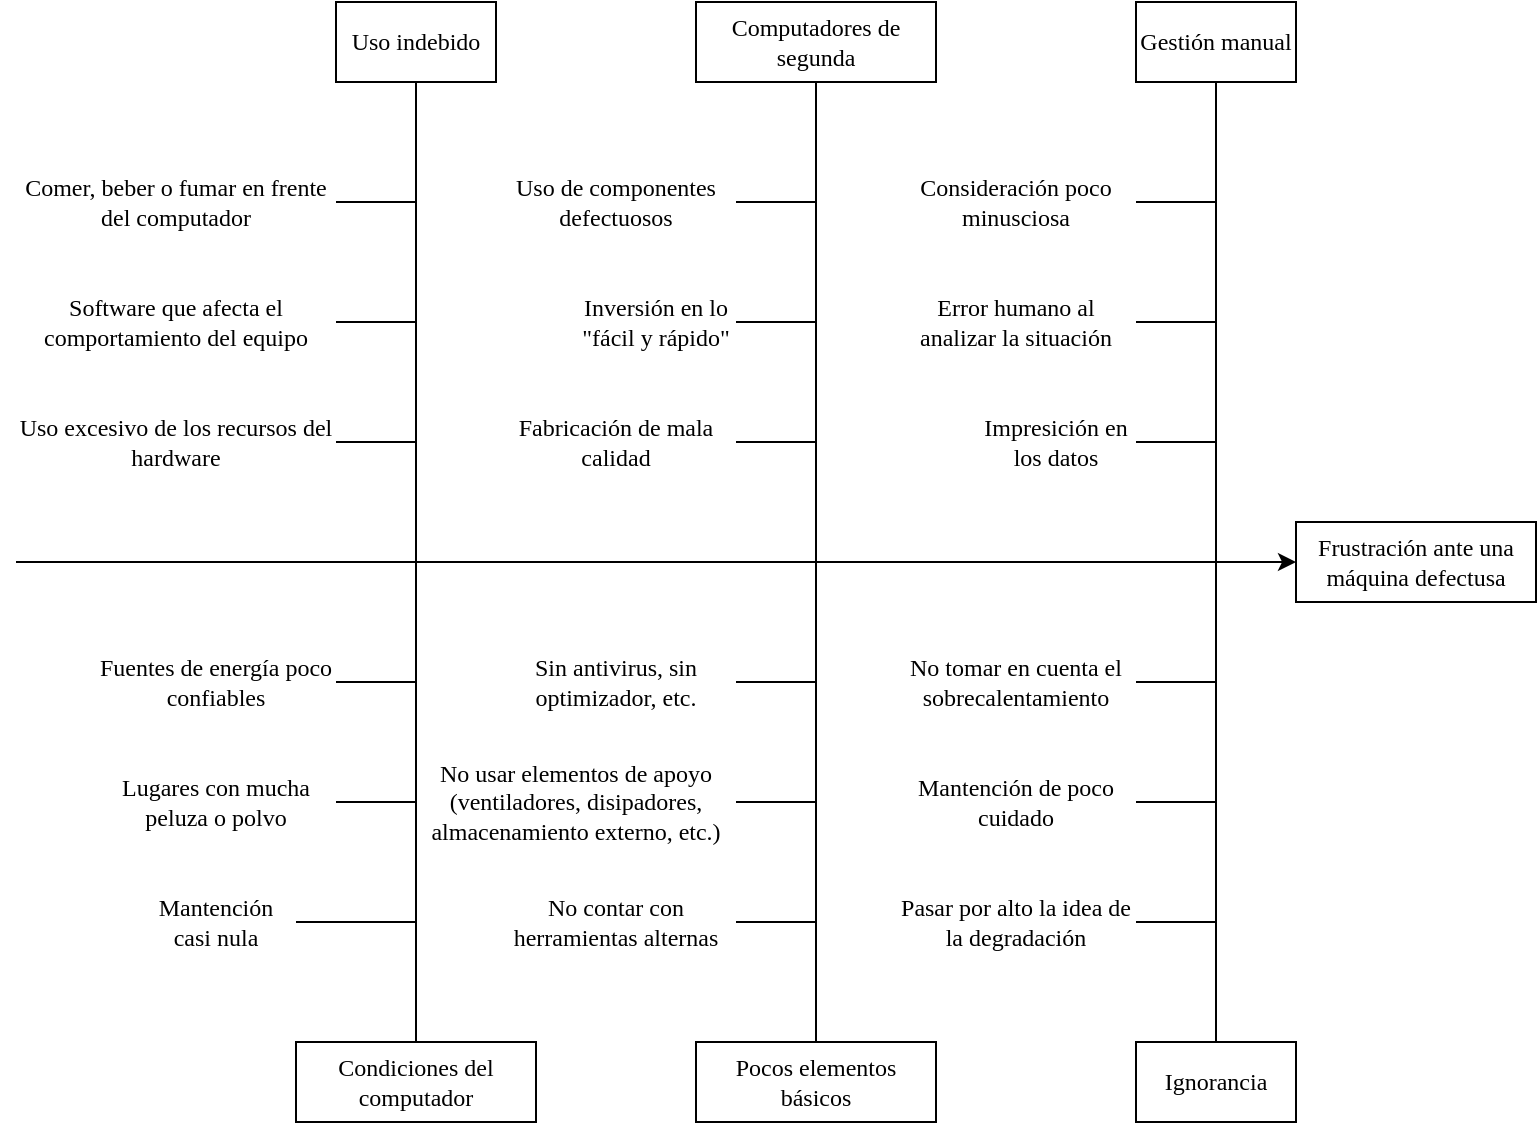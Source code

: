 <mxfile version="23.1.5" type="device">
  <diagram name="Page-1" id="SiosQKgUpEzHXa2eh-Qk">
    <mxGraphModel dx="678" dy="356" grid="1" gridSize="10" guides="1" tooltips="1" connect="1" arrows="1" fold="1" page="1" pageScale="1" pageWidth="850" pageHeight="1100" math="0" shadow="0">
      <root>
        <mxCell id="0" />
        <mxCell id="1" parent="0" />
        <mxCell id="jTX3VLBCCqiY3OVq2_1l-1" value="" style="endArrow=classic;html=1;rounded=0;entryX=0;entryY=0.5;entryDx=0;entryDy=0;fontFamily=Times New Roman;" edge="1" parent="1" target="jTX3VLBCCqiY3OVq2_1l-5">
          <mxGeometry width="50" height="50" relative="1" as="geometry">
            <mxPoint x="40" y="560" as="sourcePoint" />
            <mxPoint x="690" y="560" as="targetPoint" />
          </mxGeometry>
        </mxCell>
        <mxCell id="jTX3VLBCCqiY3OVq2_1l-5" value="&lt;font&gt;Frustración ante una máquina defectusa&lt;/font&gt;" style="rounded=0;whiteSpace=wrap;html=1;fontFamily=Times New Roman;" vertex="1" parent="1">
          <mxGeometry x="680" y="540" width="120" height="40" as="geometry" />
        </mxCell>
        <mxCell id="jTX3VLBCCqiY3OVq2_1l-6" value="&lt;div&gt;Uso indebido&lt;br&gt;&lt;/div&gt;" style="rounded=0;whiteSpace=wrap;html=1;fontFamily=Times New Roman;" vertex="1" parent="1">
          <mxGeometry x="200" y="280" width="80" height="40" as="geometry" />
        </mxCell>
        <mxCell id="jTX3VLBCCqiY3OVq2_1l-7" value="Computadores de segunda" style="rounded=0;whiteSpace=wrap;html=1;fontFamily=Times New Roman;" vertex="1" parent="1">
          <mxGeometry x="380" y="280" width="120" height="40" as="geometry" />
        </mxCell>
        <mxCell id="jTX3VLBCCqiY3OVq2_1l-8" value="Gestión manual" style="rounded=0;whiteSpace=wrap;html=1;fontFamily=Times New Roman;" vertex="1" parent="1">
          <mxGeometry x="600" y="280" width="80" height="40" as="geometry" />
        </mxCell>
        <mxCell id="jTX3VLBCCqiY3OVq2_1l-9" value="Condiciones del computador" style="rounded=0;whiteSpace=wrap;html=1;fontFamily=Times New Roman;" vertex="1" parent="1">
          <mxGeometry x="180" y="800" width="120" height="40" as="geometry" />
        </mxCell>
        <mxCell id="jTX3VLBCCqiY3OVq2_1l-10" value="Pocos elementos básicos" style="rounded=0;whiteSpace=wrap;html=1;fontFamily=Times New Roman;" vertex="1" parent="1">
          <mxGeometry x="380" y="800" width="120" height="40" as="geometry" />
        </mxCell>
        <mxCell id="jTX3VLBCCqiY3OVq2_1l-12" value="" style="endArrow=none;html=1;rounded=0;entryX=0.5;entryY=1;entryDx=0;entryDy=0;fontFamily=Times New Roman;" edge="1" parent="1" target="jTX3VLBCCqiY3OVq2_1l-6">
          <mxGeometry width="50" height="50" relative="1" as="geometry">
            <mxPoint x="240" y="560" as="sourcePoint" />
            <mxPoint x="330" y="490" as="targetPoint" />
          </mxGeometry>
        </mxCell>
        <mxCell id="jTX3VLBCCqiY3OVq2_1l-14" value="" style="endArrow=none;html=1;rounded=0;exitX=0.5;exitY=0;exitDx=0;exitDy=0;fontFamily=Times New Roman;" edge="1" parent="1" source="jTX3VLBCCqiY3OVq2_1l-10">
          <mxGeometry width="50" height="50" relative="1" as="geometry">
            <mxPoint x="360" y="800" as="sourcePoint" />
            <mxPoint x="440" y="560" as="targetPoint" />
          </mxGeometry>
        </mxCell>
        <mxCell id="jTX3VLBCCqiY3OVq2_1l-15" value="" style="endArrow=none;html=1;rounded=0;entryX=0.5;entryY=1;entryDx=0;entryDy=0;fontFamily=Times New Roman;" edge="1" parent="1" target="jTX3VLBCCqiY3OVq2_1l-7">
          <mxGeometry width="50" height="50" relative="1" as="geometry">
            <mxPoint x="440" y="560" as="sourcePoint" />
            <mxPoint x="480" y="430" as="targetPoint" />
          </mxGeometry>
        </mxCell>
        <mxCell id="jTX3VLBCCqiY3OVq2_1l-16" value="" style="endArrow=none;html=1;rounded=0;fontFamily=Times New Roman;" edge="1" parent="1" target="jTX3VLBCCqiY3OVq2_1l-8">
          <mxGeometry width="50" height="50" relative="1" as="geometry">
            <mxPoint x="640" y="560" as="sourcePoint" />
            <mxPoint x="640" y="480" as="targetPoint" />
          </mxGeometry>
        </mxCell>
        <mxCell id="jTX3VLBCCqiY3OVq2_1l-19" value="Ignorancia" style="rounded=0;whiteSpace=wrap;html=1;fontFamily=Times New Roman;" vertex="1" parent="1">
          <mxGeometry x="600" y="800" width="80" height="40" as="geometry" />
        </mxCell>
        <mxCell id="jTX3VLBCCqiY3OVq2_1l-20" value="" style="endArrow=none;html=1;rounded=0;exitX=0.5;exitY=0;exitDx=0;exitDy=0;fontFamily=Times New Roman;" edge="1" parent="1" source="jTX3VLBCCqiY3OVq2_1l-19">
          <mxGeometry width="50" height="50" relative="1" as="geometry">
            <mxPoint x="590" y="610" as="sourcePoint" />
            <mxPoint x="640" y="560" as="targetPoint" />
          </mxGeometry>
        </mxCell>
        <mxCell id="jTX3VLBCCqiY3OVq2_1l-23" value="Impresición en los datos" style="text;html=1;align=center;verticalAlign=middle;whiteSpace=wrap;rounded=0;fontFamily=Times New Roman;" vertex="1" parent="1">
          <mxGeometry x="520" y="480" width="80" height="40" as="geometry" />
        </mxCell>
        <mxCell id="jTX3VLBCCqiY3OVq2_1l-24" value="Error humano al analizar la situación" style="text;html=1;align=center;verticalAlign=middle;whiteSpace=wrap;rounded=0;fontFamily=Times New Roman;" vertex="1" parent="1">
          <mxGeometry x="480" y="420" width="120" height="40" as="geometry" />
        </mxCell>
        <mxCell id="jTX3VLBCCqiY3OVq2_1l-27" value="Fuentes de energía poco confiables" style="text;html=1;align=center;verticalAlign=middle;whiteSpace=wrap;rounded=0;fontFamily=Times New Roman;" vertex="1" parent="1">
          <mxGeometry x="80" y="600" width="120" height="40" as="geometry" />
        </mxCell>
        <mxCell id="jTX3VLBCCqiY3OVq2_1l-29" value="Lugares con mucha peluza o polvo" style="text;html=1;align=center;verticalAlign=middle;whiteSpace=wrap;rounded=0;fontFamily=Times New Roman;" vertex="1" parent="1">
          <mxGeometry x="80" y="660" width="120" height="40" as="geometry" />
        </mxCell>
        <mxCell id="jTX3VLBCCqiY3OVq2_1l-35" value="" style="endArrow=none;html=1;rounded=0;exitX=0.5;exitY=0;exitDx=0;exitDy=0;fontFamily=Times New Roman;" edge="1" parent="1" source="jTX3VLBCCqiY3OVq2_1l-9">
          <mxGeometry width="50" height="50" relative="1" as="geometry">
            <mxPoint x="160" y="800" as="sourcePoint" />
            <mxPoint x="240" y="560" as="targetPoint" />
          </mxGeometry>
        </mxCell>
        <mxCell id="jTX3VLBCCqiY3OVq2_1l-36" value="" style="endArrow=none;html=1;rounded=0;exitX=1;exitY=0.5;exitDx=0;exitDy=0;fontFamily=Times New Roman;" edge="1" parent="1" source="jTX3VLBCCqiY3OVq2_1l-29">
          <mxGeometry width="50" height="50" relative="1" as="geometry">
            <mxPoint x="50" y="740" as="sourcePoint" />
            <mxPoint x="240" y="680" as="targetPoint" />
          </mxGeometry>
        </mxCell>
        <mxCell id="jTX3VLBCCqiY3OVq2_1l-37" value="" style="endArrow=none;html=1;rounded=0;exitX=1;exitY=0.5;exitDx=0;exitDy=0;fontFamily=Times New Roman;" edge="1" parent="1" source="jTX3VLBCCqiY3OVq2_1l-27">
          <mxGeometry width="50" height="50" relative="1" as="geometry">
            <mxPoint x="160" y="590" as="sourcePoint" />
            <mxPoint x="240" y="620" as="targetPoint" />
          </mxGeometry>
        </mxCell>
        <mxCell id="jTX3VLBCCqiY3OVq2_1l-38" value="Mantención casi nula" style="text;html=1;align=center;verticalAlign=middle;whiteSpace=wrap;rounded=0;fontFamily=Times New Roman;" vertex="1" parent="1">
          <mxGeometry x="100" y="720" width="80" height="40" as="geometry" />
        </mxCell>
        <mxCell id="jTX3VLBCCqiY3OVq2_1l-39" value="" style="endArrow=none;html=1;rounded=0;exitX=1;exitY=0.5;exitDx=0;exitDy=0;fontFamily=Times New Roman;" edge="1" parent="1" source="jTX3VLBCCqiY3OVq2_1l-38">
          <mxGeometry width="50" height="50" relative="1" as="geometry">
            <mxPoint x="190" y="780" as="sourcePoint" />
            <mxPoint x="240" y="740" as="targetPoint" />
          </mxGeometry>
        </mxCell>
        <mxCell id="jTX3VLBCCqiY3OVq2_1l-40" value="Uso excesivo de los recursos del hardware" style="text;html=1;align=center;verticalAlign=middle;whiteSpace=wrap;rounded=0;fontFamily=Times New Roman;" vertex="1" parent="1">
          <mxGeometry x="40" y="480" width="160" height="40" as="geometry" />
        </mxCell>
        <mxCell id="jTX3VLBCCqiY3OVq2_1l-41" value="" style="endArrow=none;html=1;rounded=0;fontFamily=Times New Roman;" edge="1" parent="1" source="jTX3VLBCCqiY3OVq2_1l-40">
          <mxGeometry width="50" height="50" relative="1" as="geometry">
            <mxPoint x="350" y="480" as="sourcePoint" />
            <mxPoint x="240" y="500" as="targetPoint" />
          </mxGeometry>
        </mxCell>
        <mxCell id="jTX3VLBCCqiY3OVq2_1l-42" value="Software que afecta el comportamiento del equipo" style="text;html=1;align=center;verticalAlign=middle;whiteSpace=wrap;rounded=0;fontFamily=Times New Roman;" vertex="1" parent="1">
          <mxGeometry x="40" y="420" width="160" height="40" as="geometry" />
        </mxCell>
        <mxCell id="jTX3VLBCCqiY3OVq2_1l-43" value="" style="endArrow=none;html=1;rounded=0;fontFamily=Times New Roman;" edge="1" parent="1" source="jTX3VLBCCqiY3OVq2_1l-42">
          <mxGeometry width="50" height="50" relative="1" as="geometry">
            <mxPoint x="200" y="440" as="sourcePoint" />
            <mxPoint x="240" y="440" as="targetPoint" />
          </mxGeometry>
        </mxCell>
        <mxCell id="jTX3VLBCCqiY3OVq2_1l-44" value="Comer, beber o fumar en frente del computador" style="text;html=1;align=center;verticalAlign=middle;whiteSpace=wrap;rounded=0;fontFamily=Times New Roman;" vertex="1" parent="1">
          <mxGeometry x="40" y="360" width="160" height="40" as="geometry" />
        </mxCell>
        <mxCell id="jTX3VLBCCqiY3OVq2_1l-45" value="No tomar en cuenta el sobrecalentamiento" style="text;html=1;align=center;verticalAlign=middle;whiteSpace=wrap;rounded=0;fontFamily=Times New Roman;" vertex="1" parent="1">
          <mxGeometry x="480" y="600" width="120" height="40" as="geometry" />
        </mxCell>
        <mxCell id="jTX3VLBCCqiY3OVq2_1l-46" value="" style="endArrow=none;html=1;rounded=0;fontFamily=Times New Roman;" edge="1" parent="1" source="jTX3VLBCCqiY3OVq2_1l-45">
          <mxGeometry width="50" height="50" relative="1" as="geometry">
            <mxPoint x="660" y="640" as="sourcePoint" />
            <mxPoint x="640" y="620" as="targetPoint" />
          </mxGeometry>
        </mxCell>
        <mxCell id="jTX3VLBCCqiY3OVq2_1l-47" value="" style="endArrow=none;html=1;rounded=0;fontFamily=Times New Roman;" edge="1" parent="1" source="jTX3VLBCCqiY3OVq2_1l-44">
          <mxGeometry width="50" height="50" relative="1" as="geometry">
            <mxPoint x="180" y="400" as="sourcePoint" />
            <mxPoint x="240" y="380" as="targetPoint" />
          </mxGeometry>
        </mxCell>
        <mxCell id="jTX3VLBCCqiY3OVq2_1l-49" value="" style="endArrow=none;html=1;rounded=0;fontFamily=Times New Roman;" edge="1" parent="1" source="jTX3VLBCCqiY3OVq2_1l-23">
          <mxGeometry width="50" height="50" relative="1" as="geometry">
            <mxPoint x="670" y="500" as="sourcePoint" />
            <mxPoint x="640" y="500" as="targetPoint" />
          </mxGeometry>
        </mxCell>
        <mxCell id="jTX3VLBCCqiY3OVq2_1l-50" value="" style="endArrow=none;html=1;rounded=0;fontFamily=Times New Roman;" edge="1" parent="1" source="jTX3VLBCCqiY3OVq2_1l-24">
          <mxGeometry width="50" height="50" relative="1" as="geometry">
            <mxPoint x="590" y="420" as="sourcePoint" />
            <mxPoint x="640" y="440" as="targetPoint" />
          </mxGeometry>
        </mxCell>
        <mxCell id="jTX3VLBCCqiY3OVq2_1l-51" value="Fabricación de mala calidad" style="text;html=1;align=center;verticalAlign=middle;whiteSpace=wrap;rounded=0;fontFamily=Times New Roman;" vertex="1" parent="1">
          <mxGeometry x="280" y="480" width="120" height="40" as="geometry" />
        </mxCell>
        <mxCell id="jTX3VLBCCqiY3OVq2_1l-52" value="" style="endArrow=none;html=1;rounded=0;" edge="1" parent="1" source="jTX3VLBCCqiY3OVq2_1l-51">
          <mxGeometry width="50" height="50" relative="1" as="geometry">
            <mxPoint x="370" y="470" as="sourcePoint" />
            <mxPoint x="440" y="500" as="targetPoint" />
          </mxGeometry>
        </mxCell>
        <mxCell id="jTX3VLBCCqiY3OVq2_1l-53" value="Inversión en lo &quot;fácil y rápido&quot;" style="text;html=1;align=center;verticalAlign=middle;whiteSpace=wrap;rounded=0;fontFamily=Times New Roman;" vertex="1" parent="1">
          <mxGeometry x="320" y="420" width="80" height="40" as="geometry" />
        </mxCell>
        <mxCell id="jTX3VLBCCqiY3OVq2_1l-54" value="Uso de componentes defectuosos" style="text;html=1;align=center;verticalAlign=middle;whiteSpace=wrap;rounded=0;fontFamily=Times New Roman;" vertex="1" parent="1">
          <mxGeometry x="280" y="360" width="120" height="40" as="geometry" />
        </mxCell>
        <mxCell id="jTX3VLBCCqiY3OVq2_1l-55" value="" style="endArrow=none;html=1;rounded=0;" edge="1" parent="1" source="jTX3VLBCCqiY3OVq2_1l-54">
          <mxGeometry width="50" height="50" relative="1" as="geometry">
            <mxPoint x="420" y="380" as="sourcePoint" />
            <mxPoint x="440" y="380" as="targetPoint" />
          </mxGeometry>
        </mxCell>
        <mxCell id="jTX3VLBCCqiY3OVq2_1l-56" value="" style="endArrow=none;html=1;rounded=0;" edge="1" parent="1" source="jTX3VLBCCqiY3OVq2_1l-53">
          <mxGeometry width="50" height="50" relative="1" as="geometry">
            <mxPoint x="470" y="510" as="sourcePoint" />
            <mxPoint x="440" y="440" as="targetPoint" />
          </mxGeometry>
        </mxCell>
        <mxCell id="jTX3VLBCCqiY3OVq2_1l-57" value="Consideración poco minusciosa" style="text;html=1;align=center;verticalAlign=middle;whiteSpace=wrap;rounded=0;fontFamily=Times New Roman;" vertex="1" parent="1">
          <mxGeometry x="480" y="360" width="120" height="40" as="geometry" />
        </mxCell>
        <mxCell id="jTX3VLBCCqiY3OVq2_1l-58" value="" style="endArrow=none;html=1;rounded=0;" edge="1" parent="1" target="jTX3VLBCCqiY3OVq2_1l-57">
          <mxGeometry width="50" height="50" relative="1" as="geometry">
            <mxPoint x="640" y="380" as="sourcePoint" />
            <mxPoint x="420" y="480" as="targetPoint" />
          </mxGeometry>
        </mxCell>
        <mxCell id="jTX3VLBCCqiY3OVq2_1l-59" value="Sin antivirus, sin optimizador, etc." style="text;html=1;align=center;verticalAlign=middle;whiteSpace=wrap;rounded=0;fontFamily=Times New Roman;" vertex="1" parent="1">
          <mxGeometry x="280" y="600" width="120" height="40" as="geometry" />
        </mxCell>
        <mxCell id="jTX3VLBCCqiY3OVq2_1l-60" value="Mantención de poco cuidado" style="text;html=1;align=center;verticalAlign=middle;whiteSpace=wrap;rounded=0;fontFamily=Times New Roman;" vertex="1" parent="1">
          <mxGeometry x="480" y="660" width="120" height="40" as="geometry" />
        </mxCell>
        <mxCell id="jTX3VLBCCqiY3OVq2_1l-61" value="Pasar por alto la idea de la degradación" style="text;html=1;align=center;verticalAlign=middle;whiteSpace=wrap;rounded=0;fontFamily=Times New Roman;" vertex="1" parent="1">
          <mxGeometry x="480" y="720" width="120" height="40" as="geometry" />
        </mxCell>
        <mxCell id="jTX3VLBCCqiY3OVq2_1l-62" value="" style="endArrow=none;html=1;rounded=0;" edge="1" parent="1" source="jTX3VLBCCqiY3OVq2_1l-60">
          <mxGeometry width="50" height="50" relative="1" as="geometry">
            <mxPoint x="710" y="750" as="sourcePoint" />
            <mxPoint x="640" y="680" as="targetPoint" />
          </mxGeometry>
        </mxCell>
        <mxCell id="jTX3VLBCCqiY3OVq2_1l-63" value="" style="endArrow=none;html=1;rounded=0;" edge="1" parent="1" source="jTX3VLBCCqiY3OVq2_1l-61">
          <mxGeometry width="50" height="50" relative="1" as="geometry">
            <mxPoint x="720" y="750" as="sourcePoint" />
            <mxPoint x="640" y="740" as="targetPoint" />
          </mxGeometry>
        </mxCell>
        <mxCell id="jTX3VLBCCqiY3OVq2_1l-64" value="" style="endArrow=none;html=1;rounded=0;" edge="1" parent="1" source="jTX3VLBCCqiY3OVq2_1l-59">
          <mxGeometry width="50" height="50" relative="1" as="geometry">
            <mxPoint x="700" y="730" as="sourcePoint" />
            <mxPoint x="440" y="620" as="targetPoint" />
          </mxGeometry>
        </mxCell>
        <mxCell id="jTX3VLBCCqiY3OVq2_1l-65" value="" style="endArrow=none;html=1;rounded=0;" edge="1" parent="1" source="jTX3VLBCCqiY3OVq2_1l-66">
          <mxGeometry width="50" height="50" relative="1" as="geometry">
            <mxPoint x="690" y="720" as="sourcePoint" />
            <mxPoint x="440" y="680" as="targetPoint" />
          </mxGeometry>
        </mxCell>
        <mxCell id="jTX3VLBCCqiY3OVq2_1l-66" value="No usar elementos de apoyo (ventiladores, disipadores, almacenamiento externo, etc.)" style="text;html=1;align=center;verticalAlign=middle;whiteSpace=wrap;rounded=0;fontFamily=Times New Roman;" vertex="1" parent="1">
          <mxGeometry x="240" y="660" width="160" height="40" as="geometry" />
        </mxCell>
        <mxCell id="jTX3VLBCCqiY3OVq2_1l-67" value="No contar con herramientas alternas" style="text;html=1;align=center;verticalAlign=middle;whiteSpace=wrap;rounded=0;fontFamily=Times New Roman;" vertex="1" parent="1">
          <mxGeometry x="280" y="720" width="120" height="40" as="geometry" />
        </mxCell>
        <mxCell id="jTX3VLBCCqiY3OVq2_1l-68" value="" style="endArrow=none;html=1;rounded=0;" edge="1" parent="1" target="jTX3VLBCCqiY3OVq2_1l-67">
          <mxGeometry width="50" height="50" relative="1" as="geometry">
            <mxPoint x="440" y="740" as="sourcePoint" />
            <mxPoint x="60" y="790" as="targetPoint" />
          </mxGeometry>
        </mxCell>
      </root>
    </mxGraphModel>
  </diagram>
</mxfile>
